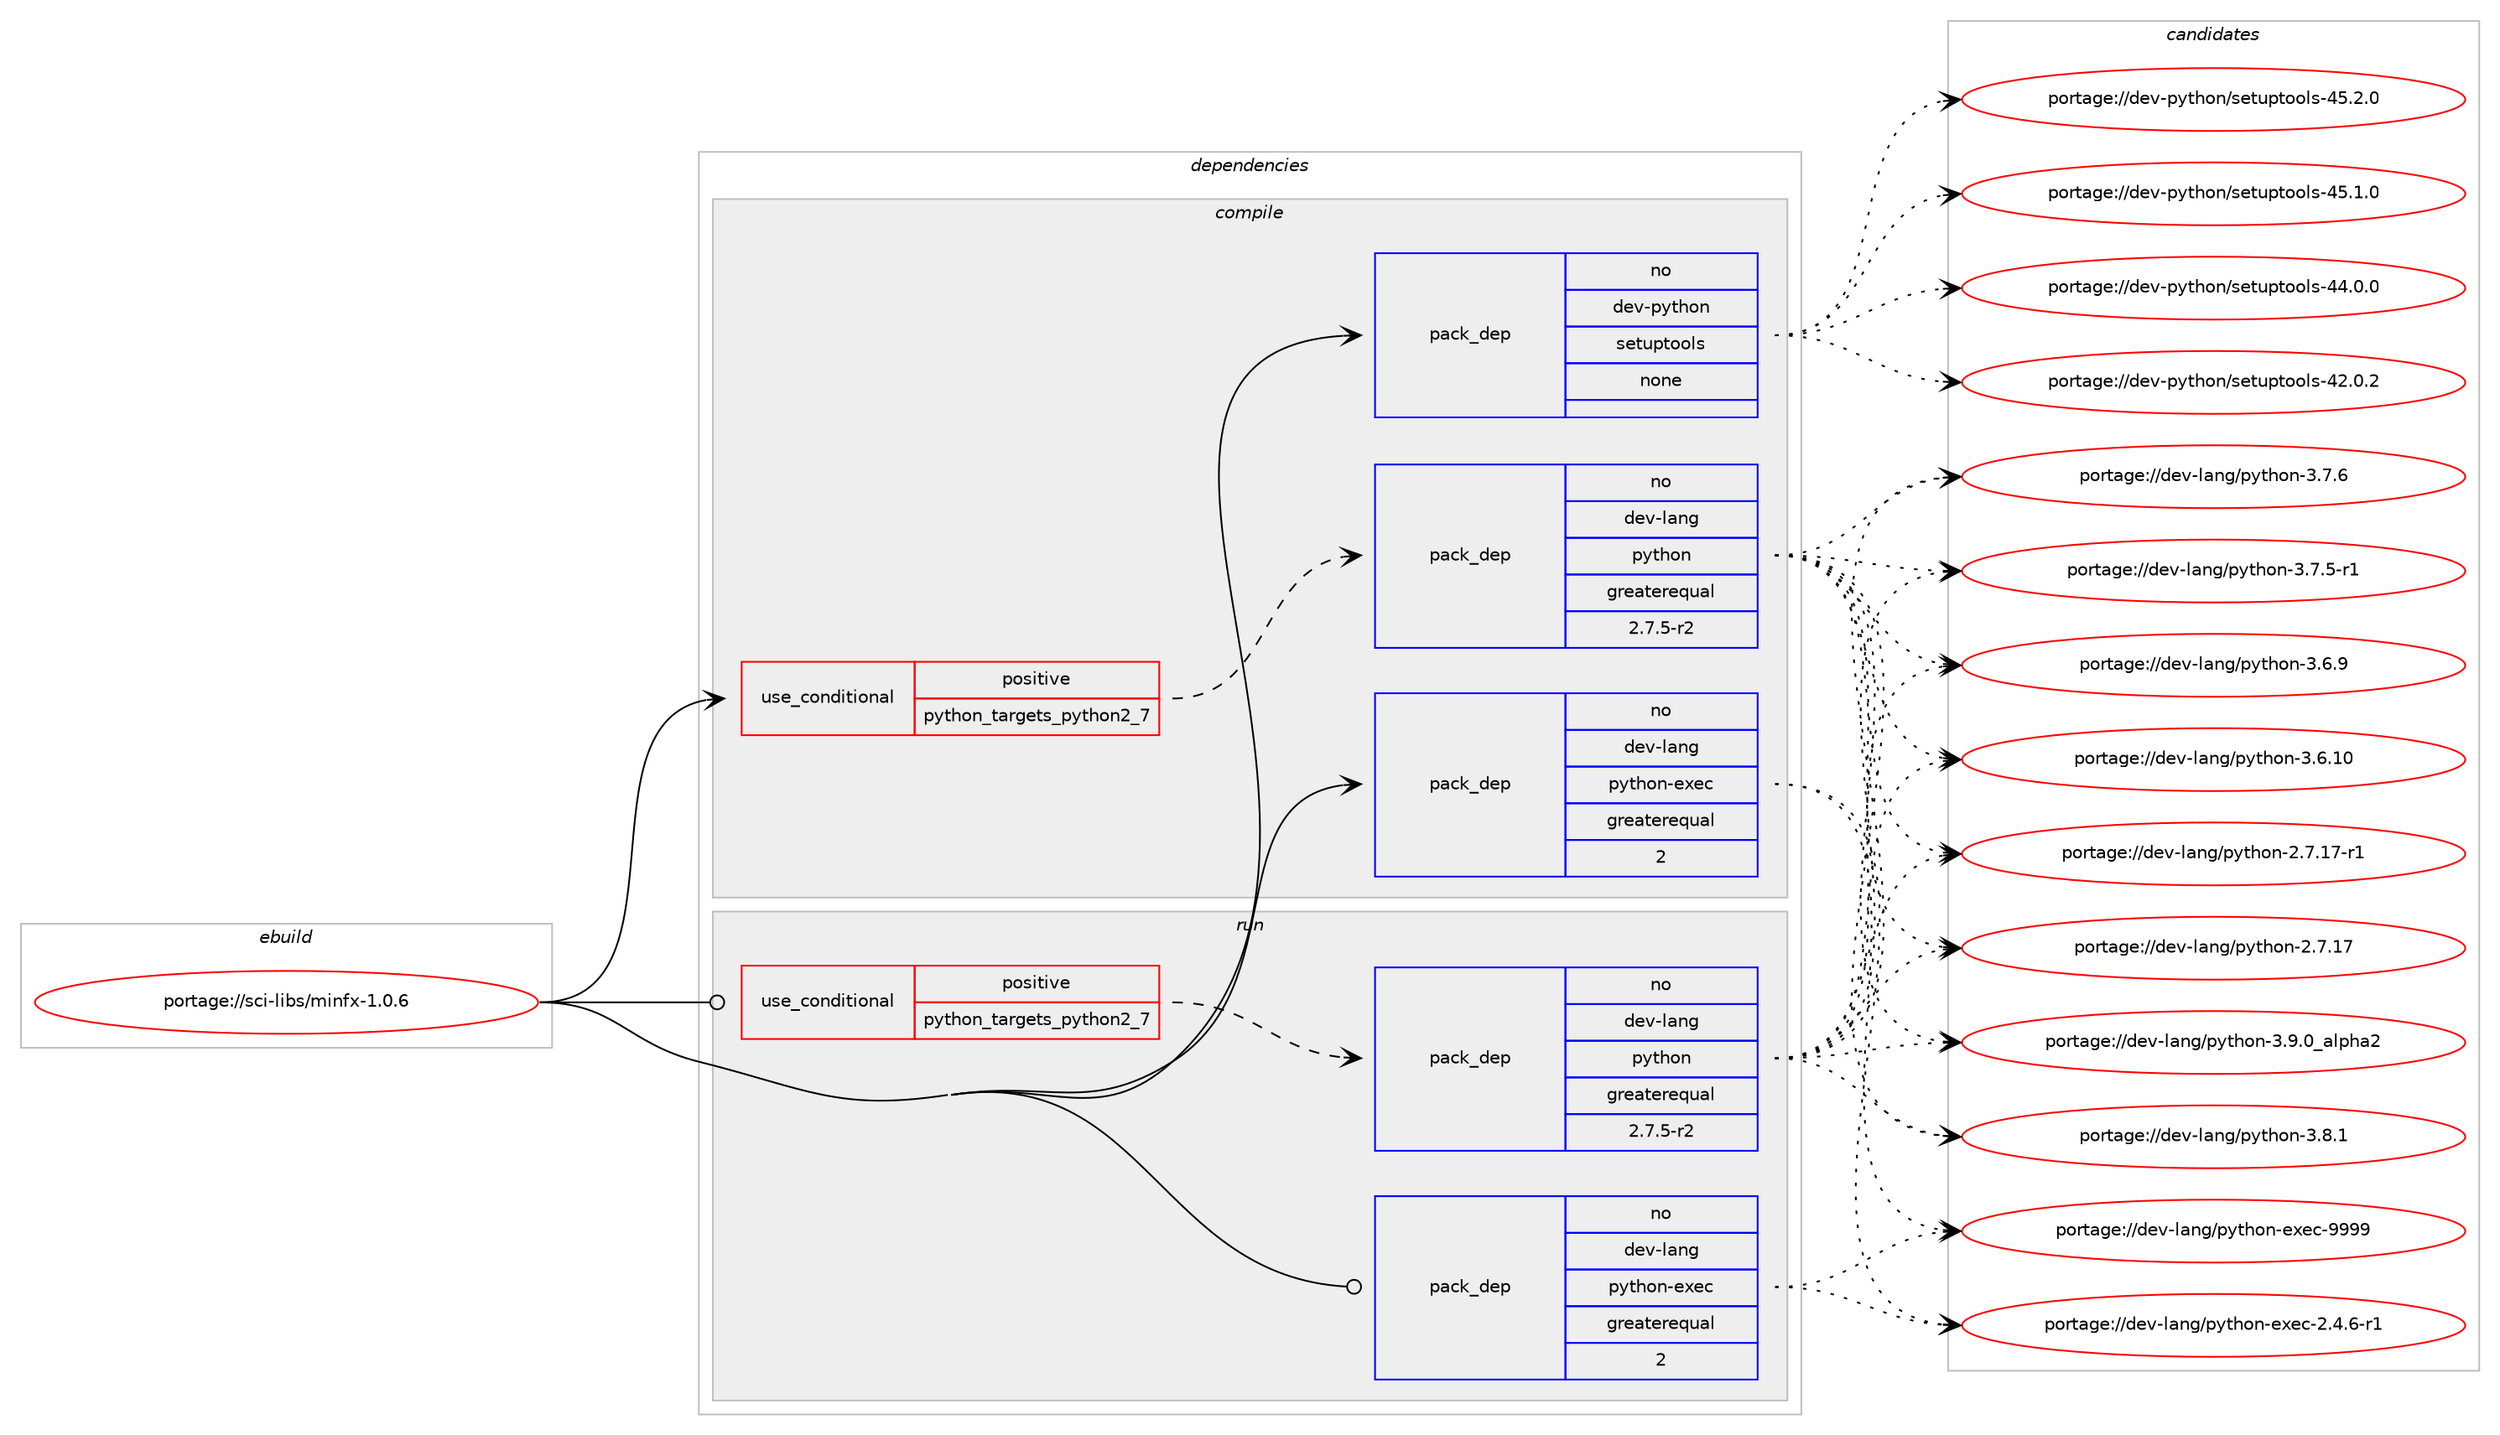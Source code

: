 digraph prolog {

# *************
# Graph options
# *************

newrank=true;
concentrate=true;
compound=true;
graph [rankdir=LR,fontname=Helvetica,fontsize=10,ranksep=1.5];#, ranksep=2.5, nodesep=0.2];
edge  [arrowhead=vee];
node  [fontname=Helvetica,fontsize=10];

# **********
# The ebuild
# **********

subgraph cluster_leftcol {
color=gray;
rank=same;
label=<<i>ebuild</i>>;
id [label="portage://sci-libs/minfx-1.0.6", color=red, width=4, href="../sci-libs/minfx-1.0.6.svg"];
}

# ****************
# The dependencies
# ****************

subgraph cluster_midcol {
color=gray;
label=<<i>dependencies</i>>;
subgraph cluster_compile {
fillcolor="#eeeeee";
style=filled;
label=<<i>compile</i>>;
subgraph cond18445 {
dependency92427 [label=<<TABLE BORDER="0" CELLBORDER="1" CELLSPACING="0" CELLPADDING="4"><TR><TD ROWSPAN="3" CELLPADDING="10">use_conditional</TD></TR><TR><TD>positive</TD></TR><TR><TD>python_targets_python2_7</TD></TR></TABLE>>, shape=none, color=red];
subgraph pack72454 {
dependency92428 [label=<<TABLE BORDER="0" CELLBORDER="1" CELLSPACING="0" CELLPADDING="4" WIDTH="220"><TR><TD ROWSPAN="6" CELLPADDING="30">pack_dep</TD></TR><TR><TD WIDTH="110">no</TD></TR><TR><TD>dev-lang</TD></TR><TR><TD>python</TD></TR><TR><TD>greaterequal</TD></TR><TR><TD>2.7.5-r2</TD></TR></TABLE>>, shape=none, color=blue];
}
dependency92427:e -> dependency92428:w [weight=20,style="dashed",arrowhead="vee"];
}
id:e -> dependency92427:w [weight=20,style="solid",arrowhead="vee"];
subgraph pack72455 {
dependency92429 [label=<<TABLE BORDER="0" CELLBORDER="1" CELLSPACING="0" CELLPADDING="4" WIDTH="220"><TR><TD ROWSPAN="6" CELLPADDING="30">pack_dep</TD></TR><TR><TD WIDTH="110">no</TD></TR><TR><TD>dev-lang</TD></TR><TR><TD>python-exec</TD></TR><TR><TD>greaterequal</TD></TR><TR><TD>2</TD></TR></TABLE>>, shape=none, color=blue];
}
id:e -> dependency92429:w [weight=20,style="solid",arrowhead="vee"];
subgraph pack72456 {
dependency92430 [label=<<TABLE BORDER="0" CELLBORDER="1" CELLSPACING="0" CELLPADDING="4" WIDTH="220"><TR><TD ROWSPAN="6" CELLPADDING="30">pack_dep</TD></TR><TR><TD WIDTH="110">no</TD></TR><TR><TD>dev-python</TD></TR><TR><TD>setuptools</TD></TR><TR><TD>none</TD></TR><TR><TD></TD></TR></TABLE>>, shape=none, color=blue];
}
id:e -> dependency92430:w [weight=20,style="solid",arrowhead="vee"];
}
subgraph cluster_compileandrun {
fillcolor="#eeeeee";
style=filled;
label=<<i>compile and run</i>>;
}
subgraph cluster_run {
fillcolor="#eeeeee";
style=filled;
label=<<i>run</i>>;
subgraph cond18446 {
dependency92431 [label=<<TABLE BORDER="0" CELLBORDER="1" CELLSPACING="0" CELLPADDING="4"><TR><TD ROWSPAN="3" CELLPADDING="10">use_conditional</TD></TR><TR><TD>positive</TD></TR><TR><TD>python_targets_python2_7</TD></TR></TABLE>>, shape=none, color=red];
subgraph pack72457 {
dependency92432 [label=<<TABLE BORDER="0" CELLBORDER="1" CELLSPACING="0" CELLPADDING="4" WIDTH="220"><TR><TD ROWSPAN="6" CELLPADDING="30">pack_dep</TD></TR><TR><TD WIDTH="110">no</TD></TR><TR><TD>dev-lang</TD></TR><TR><TD>python</TD></TR><TR><TD>greaterequal</TD></TR><TR><TD>2.7.5-r2</TD></TR></TABLE>>, shape=none, color=blue];
}
dependency92431:e -> dependency92432:w [weight=20,style="dashed",arrowhead="vee"];
}
id:e -> dependency92431:w [weight=20,style="solid",arrowhead="odot"];
subgraph pack72458 {
dependency92433 [label=<<TABLE BORDER="0" CELLBORDER="1" CELLSPACING="0" CELLPADDING="4" WIDTH="220"><TR><TD ROWSPAN="6" CELLPADDING="30">pack_dep</TD></TR><TR><TD WIDTH="110">no</TD></TR><TR><TD>dev-lang</TD></TR><TR><TD>python-exec</TD></TR><TR><TD>greaterequal</TD></TR><TR><TD>2</TD></TR></TABLE>>, shape=none, color=blue];
}
id:e -> dependency92433:w [weight=20,style="solid",arrowhead="odot"];
}
}

# **************
# The candidates
# **************

subgraph cluster_choices {
rank=same;
color=gray;
label=<<i>candidates</i>>;

subgraph choice72454 {
color=black;
nodesep=1;
choice10010111845108971101034711212111610411111045514657464895971081121049750 [label="portage://dev-lang/python-3.9.0_alpha2", color=red, width=4,href="../dev-lang/python-3.9.0_alpha2.svg"];
choice100101118451089711010347112121116104111110455146564649 [label="portage://dev-lang/python-3.8.1", color=red, width=4,href="../dev-lang/python-3.8.1.svg"];
choice100101118451089711010347112121116104111110455146554654 [label="portage://dev-lang/python-3.7.6", color=red, width=4,href="../dev-lang/python-3.7.6.svg"];
choice1001011184510897110103471121211161041111104551465546534511449 [label="portage://dev-lang/python-3.7.5-r1", color=red, width=4,href="../dev-lang/python-3.7.5-r1.svg"];
choice100101118451089711010347112121116104111110455146544657 [label="portage://dev-lang/python-3.6.9", color=red, width=4,href="../dev-lang/python-3.6.9.svg"];
choice10010111845108971101034711212111610411111045514654464948 [label="portage://dev-lang/python-3.6.10", color=red, width=4,href="../dev-lang/python-3.6.10.svg"];
choice100101118451089711010347112121116104111110455046554649554511449 [label="portage://dev-lang/python-2.7.17-r1", color=red, width=4,href="../dev-lang/python-2.7.17-r1.svg"];
choice10010111845108971101034711212111610411111045504655464955 [label="portage://dev-lang/python-2.7.17", color=red, width=4,href="../dev-lang/python-2.7.17.svg"];
dependency92428:e -> choice10010111845108971101034711212111610411111045514657464895971081121049750:w [style=dotted,weight="100"];
dependency92428:e -> choice100101118451089711010347112121116104111110455146564649:w [style=dotted,weight="100"];
dependency92428:e -> choice100101118451089711010347112121116104111110455146554654:w [style=dotted,weight="100"];
dependency92428:e -> choice1001011184510897110103471121211161041111104551465546534511449:w [style=dotted,weight="100"];
dependency92428:e -> choice100101118451089711010347112121116104111110455146544657:w [style=dotted,weight="100"];
dependency92428:e -> choice10010111845108971101034711212111610411111045514654464948:w [style=dotted,weight="100"];
dependency92428:e -> choice100101118451089711010347112121116104111110455046554649554511449:w [style=dotted,weight="100"];
dependency92428:e -> choice10010111845108971101034711212111610411111045504655464955:w [style=dotted,weight="100"];
}
subgraph choice72455 {
color=black;
nodesep=1;
choice10010111845108971101034711212111610411111045101120101994557575757 [label="portage://dev-lang/python-exec-9999", color=red, width=4,href="../dev-lang/python-exec-9999.svg"];
choice10010111845108971101034711212111610411111045101120101994550465246544511449 [label="portage://dev-lang/python-exec-2.4.6-r1", color=red, width=4,href="../dev-lang/python-exec-2.4.6-r1.svg"];
dependency92429:e -> choice10010111845108971101034711212111610411111045101120101994557575757:w [style=dotted,weight="100"];
dependency92429:e -> choice10010111845108971101034711212111610411111045101120101994550465246544511449:w [style=dotted,weight="100"];
}
subgraph choice72456 {
color=black;
nodesep=1;
choice100101118451121211161041111104711510111611711211611111110811545525346504648 [label="portage://dev-python/setuptools-45.2.0", color=red, width=4,href="../dev-python/setuptools-45.2.0.svg"];
choice100101118451121211161041111104711510111611711211611111110811545525346494648 [label="portage://dev-python/setuptools-45.1.0", color=red, width=4,href="../dev-python/setuptools-45.1.0.svg"];
choice100101118451121211161041111104711510111611711211611111110811545525246484648 [label="portage://dev-python/setuptools-44.0.0", color=red, width=4,href="../dev-python/setuptools-44.0.0.svg"];
choice100101118451121211161041111104711510111611711211611111110811545525046484650 [label="portage://dev-python/setuptools-42.0.2", color=red, width=4,href="../dev-python/setuptools-42.0.2.svg"];
dependency92430:e -> choice100101118451121211161041111104711510111611711211611111110811545525346504648:w [style=dotted,weight="100"];
dependency92430:e -> choice100101118451121211161041111104711510111611711211611111110811545525346494648:w [style=dotted,weight="100"];
dependency92430:e -> choice100101118451121211161041111104711510111611711211611111110811545525246484648:w [style=dotted,weight="100"];
dependency92430:e -> choice100101118451121211161041111104711510111611711211611111110811545525046484650:w [style=dotted,weight="100"];
}
subgraph choice72457 {
color=black;
nodesep=1;
choice10010111845108971101034711212111610411111045514657464895971081121049750 [label="portage://dev-lang/python-3.9.0_alpha2", color=red, width=4,href="../dev-lang/python-3.9.0_alpha2.svg"];
choice100101118451089711010347112121116104111110455146564649 [label="portage://dev-lang/python-3.8.1", color=red, width=4,href="../dev-lang/python-3.8.1.svg"];
choice100101118451089711010347112121116104111110455146554654 [label="portage://dev-lang/python-3.7.6", color=red, width=4,href="../dev-lang/python-3.7.6.svg"];
choice1001011184510897110103471121211161041111104551465546534511449 [label="portage://dev-lang/python-3.7.5-r1", color=red, width=4,href="../dev-lang/python-3.7.5-r1.svg"];
choice100101118451089711010347112121116104111110455146544657 [label="portage://dev-lang/python-3.6.9", color=red, width=4,href="../dev-lang/python-3.6.9.svg"];
choice10010111845108971101034711212111610411111045514654464948 [label="portage://dev-lang/python-3.6.10", color=red, width=4,href="../dev-lang/python-3.6.10.svg"];
choice100101118451089711010347112121116104111110455046554649554511449 [label="portage://dev-lang/python-2.7.17-r1", color=red, width=4,href="../dev-lang/python-2.7.17-r1.svg"];
choice10010111845108971101034711212111610411111045504655464955 [label="portage://dev-lang/python-2.7.17", color=red, width=4,href="../dev-lang/python-2.7.17.svg"];
dependency92432:e -> choice10010111845108971101034711212111610411111045514657464895971081121049750:w [style=dotted,weight="100"];
dependency92432:e -> choice100101118451089711010347112121116104111110455146564649:w [style=dotted,weight="100"];
dependency92432:e -> choice100101118451089711010347112121116104111110455146554654:w [style=dotted,weight="100"];
dependency92432:e -> choice1001011184510897110103471121211161041111104551465546534511449:w [style=dotted,weight="100"];
dependency92432:e -> choice100101118451089711010347112121116104111110455146544657:w [style=dotted,weight="100"];
dependency92432:e -> choice10010111845108971101034711212111610411111045514654464948:w [style=dotted,weight="100"];
dependency92432:e -> choice100101118451089711010347112121116104111110455046554649554511449:w [style=dotted,weight="100"];
dependency92432:e -> choice10010111845108971101034711212111610411111045504655464955:w [style=dotted,weight="100"];
}
subgraph choice72458 {
color=black;
nodesep=1;
choice10010111845108971101034711212111610411111045101120101994557575757 [label="portage://dev-lang/python-exec-9999", color=red, width=4,href="../dev-lang/python-exec-9999.svg"];
choice10010111845108971101034711212111610411111045101120101994550465246544511449 [label="portage://dev-lang/python-exec-2.4.6-r1", color=red, width=4,href="../dev-lang/python-exec-2.4.6-r1.svg"];
dependency92433:e -> choice10010111845108971101034711212111610411111045101120101994557575757:w [style=dotted,weight="100"];
dependency92433:e -> choice10010111845108971101034711212111610411111045101120101994550465246544511449:w [style=dotted,weight="100"];
}
}

}
